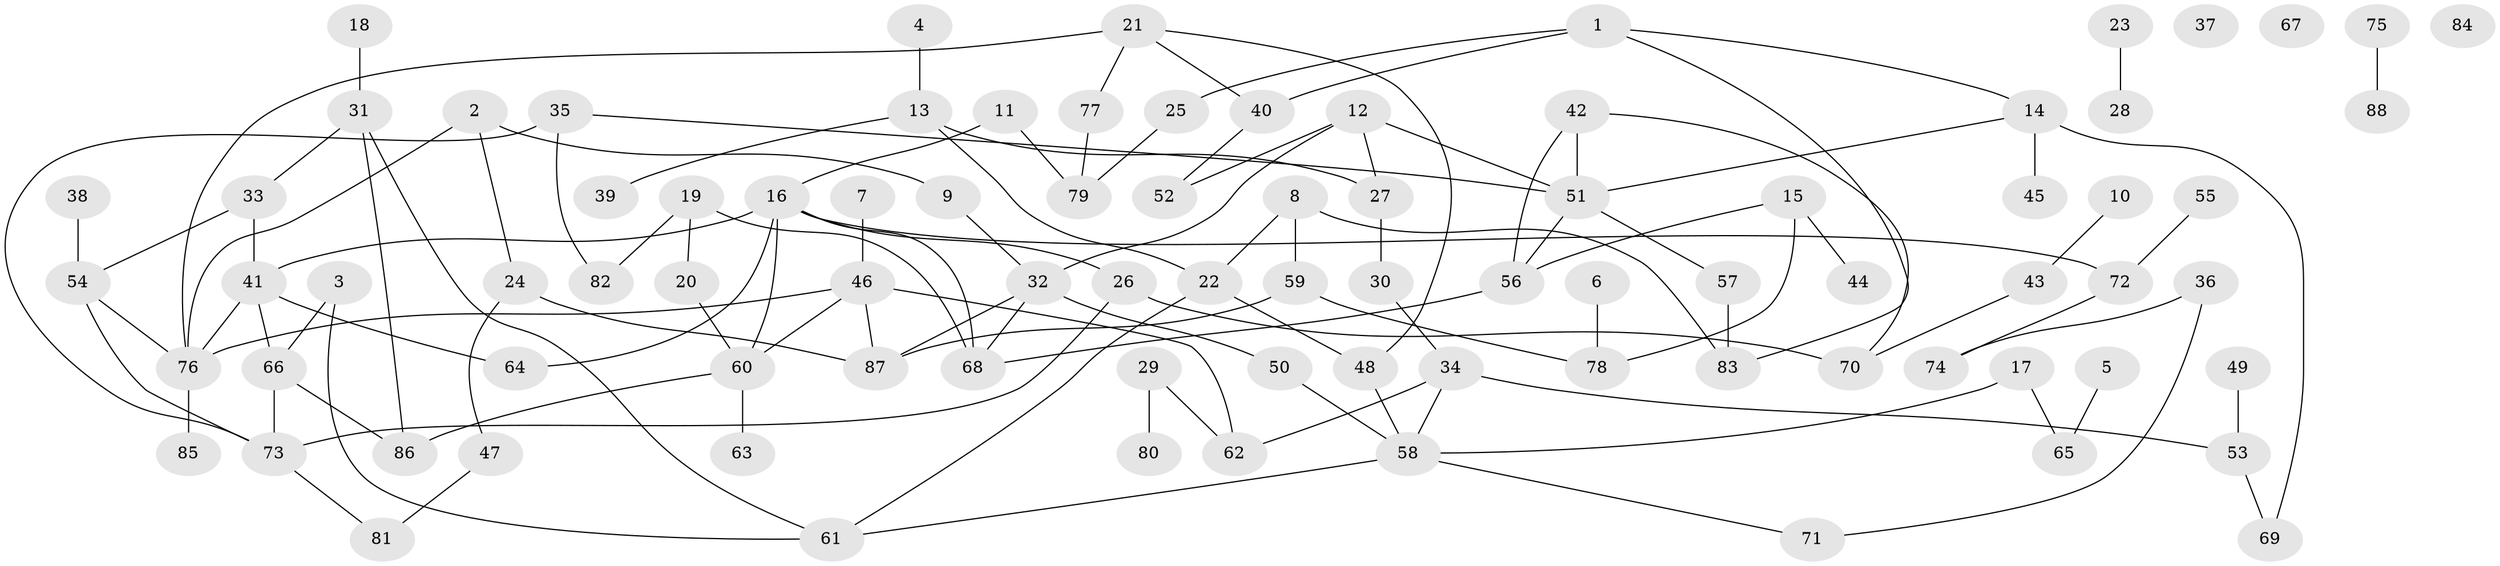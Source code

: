 // Generated by graph-tools (version 1.1) at 2025/39/03/09/25 04:39:35]
// undirected, 88 vertices, 116 edges
graph export_dot {
graph [start="1"]
  node [color=gray90,style=filled];
  1;
  2;
  3;
  4;
  5;
  6;
  7;
  8;
  9;
  10;
  11;
  12;
  13;
  14;
  15;
  16;
  17;
  18;
  19;
  20;
  21;
  22;
  23;
  24;
  25;
  26;
  27;
  28;
  29;
  30;
  31;
  32;
  33;
  34;
  35;
  36;
  37;
  38;
  39;
  40;
  41;
  42;
  43;
  44;
  45;
  46;
  47;
  48;
  49;
  50;
  51;
  52;
  53;
  54;
  55;
  56;
  57;
  58;
  59;
  60;
  61;
  62;
  63;
  64;
  65;
  66;
  67;
  68;
  69;
  70;
  71;
  72;
  73;
  74;
  75;
  76;
  77;
  78;
  79;
  80;
  81;
  82;
  83;
  84;
  85;
  86;
  87;
  88;
  1 -- 14;
  1 -- 25;
  1 -- 40;
  1 -- 83;
  2 -- 9;
  2 -- 24;
  2 -- 76;
  3 -- 61;
  3 -- 66;
  4 -- 13;
  5 -- 65;
  6 -- 78;
  7 -- 46;
  8 -- 22;
  8 -- 59;
  8 -- 83;
  9 -- 32;
  10 -- 43;
  11 -- 16;
  11 -- 79;
  12 -- 27;
  12 -- 32;
  12 -- 51;
  12 -- 52;
  13 -- 22;
  13 -- 27;
  13 -- 39;
  14 -- 45;
  14 -- 51;
  14 -- 69;
  15 -- 44;
  15 -- 56;
  15 -- 78;
  16 -- 26;
  16 -- 41;
  16 -- 60;
  16 -- 64;
  16 -- 68;
  16 -- 72;
  17 -- 58;
  17 -- 65;
  18 -- 31;
  19 -- 20;
  19 -- 68;
  19 -- 82;
  20 -- 60;
  21 -- 40;
  21 -- 48;
  21 -- 76;
  21 -- 77;
  22 -- 48;
  22 -- 61;
  23 -- 28;
  24 -- 47;
  24 -- 87;
  25 -- 79;
  26 -- 70;
  26 -- 73;
  27 -- 30;
  29 -- 62;
  29 -- 80;
  30 -- 34;
  31 -- 33;
  31 -- 61;
  31 -- 86;
  32 -- 50;
  32 -- 68;
  32 -- 87;
  33 -- 41;
  33 -- 54;
  34 -- 53;
  34 -- 58;
  34 -- 62;
  35 -- 51;
  35 -- 73;
  35 -- 82;
  36 -- 71;
  36 -- 74;
  38 -- 54;
  40 -- 52;
  41 -- 64;
  41 -- 66;
  41 -- 76;
  42 -- 51;
  42 -- 56;
  42 -- 70;
  43 -- 70;
  46 -- 60;
  46 -- 62;
  46 -- 76;
  46 -- 87;
  47 -- 81;
  48 -- 58;
  49 -- 53;
  50 -- 58;
  51 -- 56;
  51 -- 57;
  53 -- 69;
  54 -- 73;
  54 -- 76;
  55 -- 72;
  56 -- 68;
  57 -- 83;
  58 -- 61;
  58 -- 71;
  59 -- 78;
  59 -- 87;
  60 -- 63;
  60 -- 86;
  66 -- 73;
  66 -- 86;
  72 -- 74;
  73 -- 81;
  75 -- 88;
  76 -- 85;
  77 -- 79;
}
